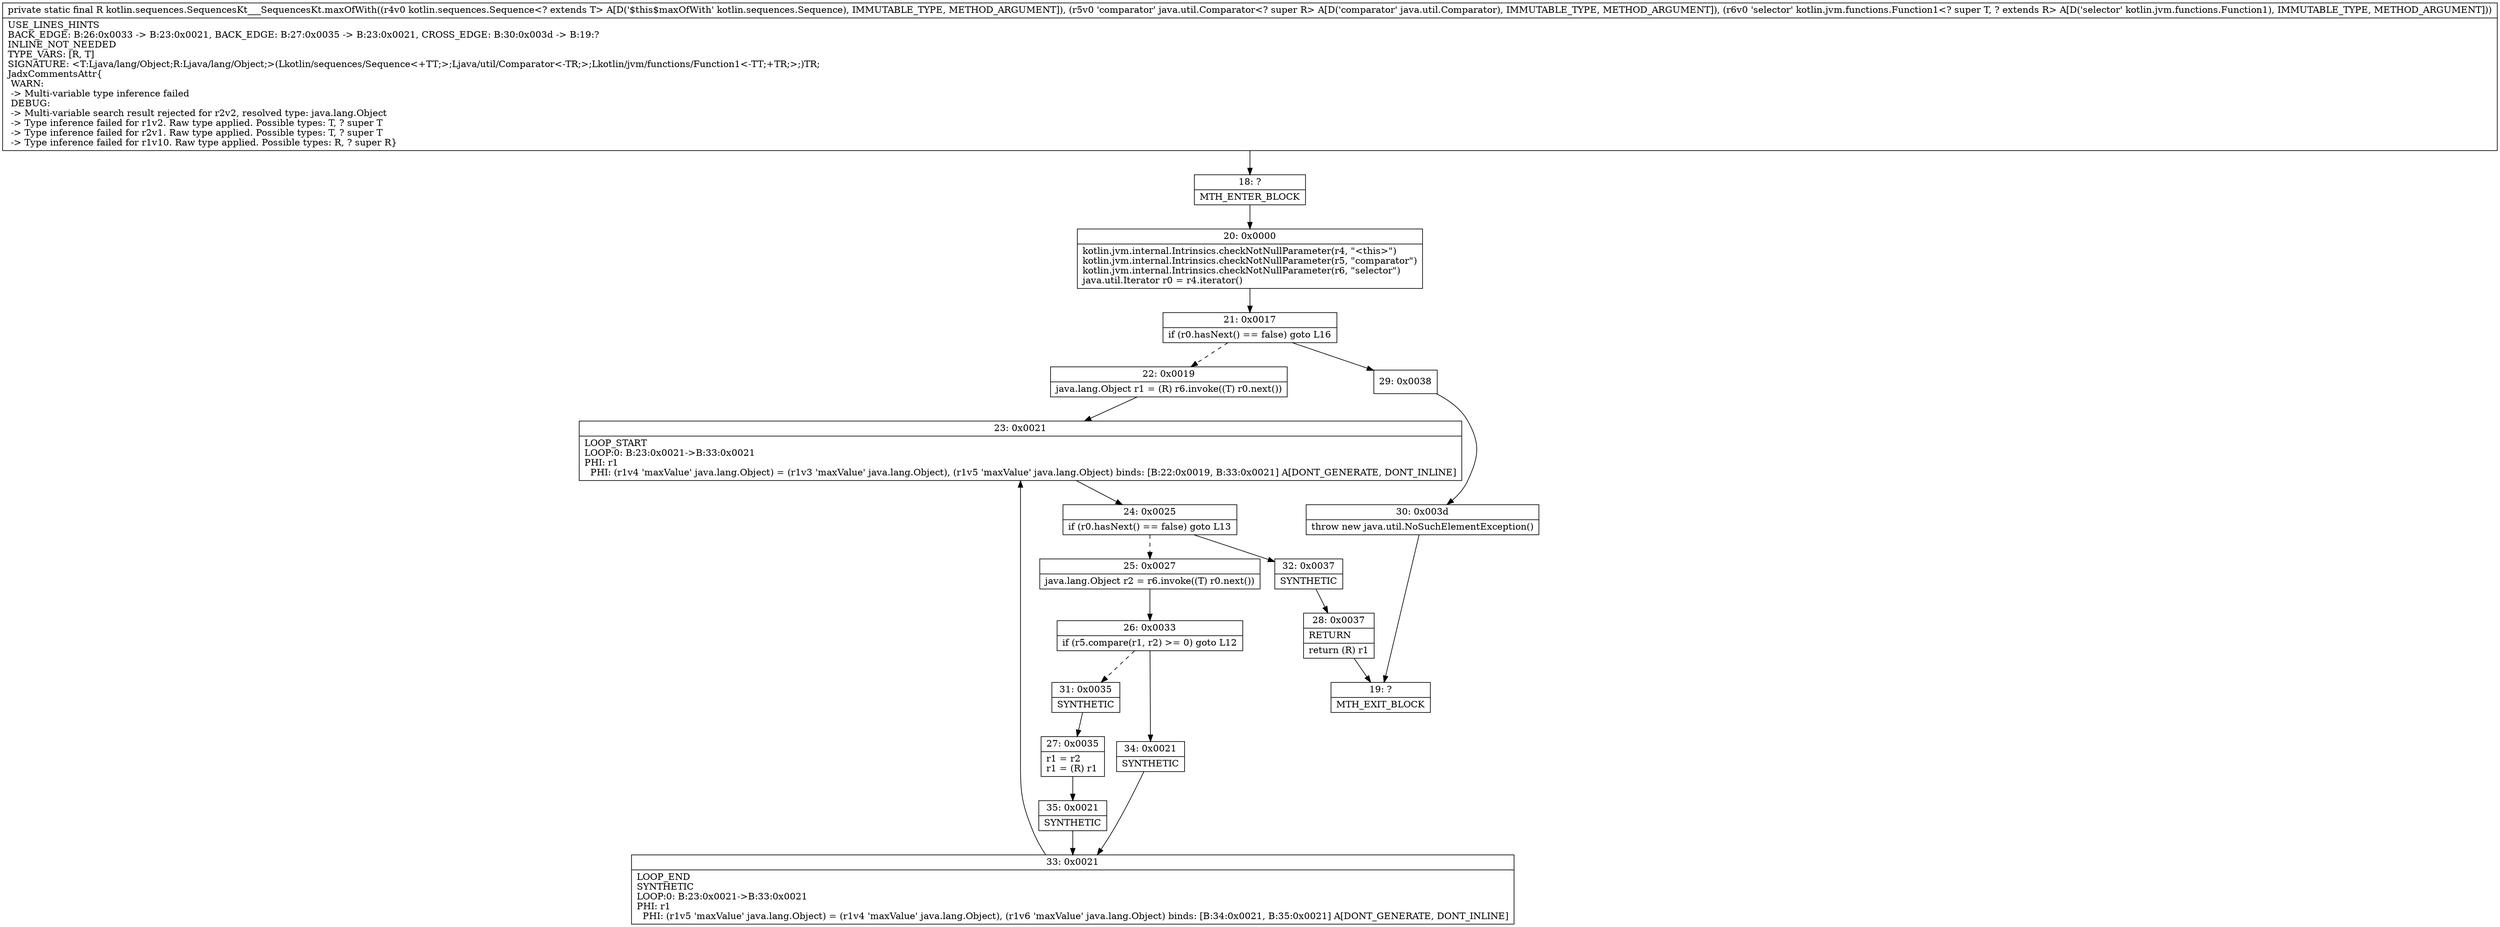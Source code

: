 digraph "CFG forkotlin.sequences.SequencesKt___SequencesKt.maxOfWith(Lkotlin\/sequences\/Sequence;Ljava\/util\/Comparator;Lkotlin\/jvm\/functions\/Function1;)Ljava\/lang\/Object;" {
Node_18 [shape=record,label="{18\:\ ?|MTH_ENTER_BLOCK\l}"];
Node_20 [shape=record,label="{20\:\ 0x0000|kotlin.jvm.internal.Intrinsics.checkNotNullParameter(r4, \"\<this\>\")\lkotlin.jvm.internal.Intrinsics.checkNotNullParameter(r5, \"comparator\")\lkotlin.jvm.internal.Intrinsics.checkNotNullParameter(r6, \"selector\")\ljava.util.Iterator r0 = r4.iterator()\l}"];
Node_21 [shape=record,label="{21\:\ 0x0017|if (r0.hasNext() == false) goto L16\l}"];
Node_22 [shape=record,label="{22\:\ 0x0019|java.lang.Object r1 = (R) r6.invoke((T) r0.next())\l}"];
Node_23 [shape=record,label="{23\:\ 0x0021|LOOP_START\lLOOP:0: B:23:0x0021\-\>B:33:0x0021\lPHI: r1 \l  PHI: (r1v4 'maxValue' java.lang.Object) = (r1v3 'maxValue' java.lang.Object), (r1v5 'maxValue' java.lang.Object) binds: [B:22:0x0019, B:33:0x0021] A[DONT_GENERATE, DONT_INLINE]\l}"];
Node_24 [shape=record,label="{24\:\ 0x0025|if (r0.hasNext() == false) goto L13\l}"];
Node_25 [shape=record,label="{25\:\ 0x0027|java.lang.Object r2 = r6.invoke((T) r0.next())\l}"];
Node_26 [shape=record,label="{26\:\ 0x0033|if (r5.compare(r1, r2) \>= 0) goto L12\l}"];
Node_31 [shape=record,label="{31\:\ 0x0035|SYNTHETIC\l}"];
Node_27 [shape=record,label="{27\:\ 0x0035|r1 = r2\lr1 = (R) r1\l}"];
Node_35 [shape=record,label="{35\:\ 0x0021|SYNTHETIC\l}"];
Node_33 [shape=record,label="{33\:\ 0x0021|LOOP_END\lSYNTHETIC\lLOOP:0: B:23:0x0021\-\>B:33:0x0021\lPHI: r1 \l  PHI: (r1v5 'maxValue' java.lang.Object) = (r1v4 'maxValue' java.lang.Object), (r1v6 'maxValue' java.lang.Object) binds: [B:34:0x0021, B:35:0x0021] A[DONT_GENERATE, DONT_INLINE]\l}"];
Node_34 [shape=record,label="{34\:\ 0x0021|SYNTHETIC\l}"];
Node_32 [shape=record,label="{32\:\ 0x0037|SYNTHETIC\l}"];
Node_28 [shape=record,label="{28\:\ 0x0037|RETURN\l|return (R) r1\l}"];
Node_19 [shape=record,label="{19\:\ ?|MTH_EXIT_BLOCK\l}"];
Node_29 [shape=record,label="{29\:\ 0x0038}"];
Node_30 [shape=record,label="{30\:\ 0x003d|throw new java.util.NoSuchElementException()\l}"];
MethodNode[shape=record,label="{private static final R kotlin.sequences.SequencesKt___SequencesKt.maxOfWith((r4v0 kotlin.sequences.Sequence\<? extends T\> A[D('$this$maxOfWith' kotlin.sequences.Sequence), IMMUTABLE_TYPE, METHOD_ARGUMENT]), (r5v0 'comparator' java.util.Comparator\<? super R\> A[D('comparator' java.util.Comparator), IMMUTABLE_TYPE, METHOD_ARGUMENT]), (r6v0 'selector' kotlin.jvm.functions.Function1\<? super T, ? extends R\> A[D('selector' kotlin.jvm.functions.Function1), IMMUTABLE_TYPE, METHOD_ARGUMENT]))  | USE_LINES_HINTS\lBACK_EDGE: B:26:0x0033 \-\> B:23:0x0021, BACK_EDGE: B:27:0x0035 \-\> B:23:0x0021, CROSS_EDGE: B:30:0x003d \-\> B:19:?\lINLINE_NOT_NEEDED\lTYPE_VARS: [R, T]\lSIGNATURE: \<T:Ljava\/lang\/Object;R:Ljava\/lang\/Object;\>(Lkotlin\/sequences\/Sequence\<+TT;\>;Ljava\/util\/Comparator\<\-TR;\>;Lkotlin\/jvm\/functions\/Function1\<\-TT;+TR;\>;)TR;\lJadxCommentsAttr\{\l WARN: \l \-\> Multi\-variable type inference failed\l DEBUG: \l \-\> Multi\-variable search result rejected for r2v2, resolved type: java.lang.Object\l \-\> Type inference failed for r1v2. Raw type applied. Possible types: T, ? super T\l \-\> Type inference failed for r2v1. Raw type applied. Possible types: T, ? super T\l \-\> Type inference failed for r1v10. Raw type applied. Possible types: R, ? super R\}\l}"];
MethodNode -> Node_18;Node_18 -> Node_20;
Node_20 -> Node_21;
Node_21 -> Node_22[style=dashed];
Node_21 -> Node_29;
Node_22 -> Node_23;
Node_23 -> Node_24;
Node_24 -> Node_25[style=dashed];
Node_24 -> Node_32;
Node_25 -> Node_26;
Node_26 -> Node_31[style=dashed];
Node_26 -> Node_34;
Node_31 -> Node_27;
Node_27 -> Node_35;
Node_35 -> Node_33;
Node_33 -> Node_23;
Node_34 -> Node_33;
Node_32 -> Node_28;
Node_28 -> Node_19;
Node_29 -> Node_30;
Node_30 -> Node_19;
}

